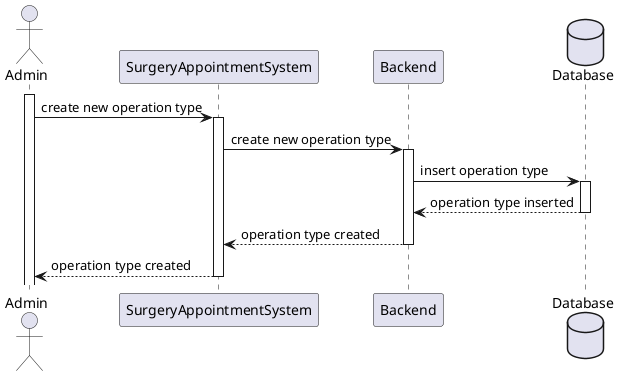 ﻿@startuml
actor Admin
participant SurgeryAppointmentSystem
participant Backend
database Database

activate Admin
Admin -> SurgeryAppointmentSystem: create new operation type
activate SurgeryAppointmentSystem

SurgeryAppointmentSystem -> Backend: create new operation type
activate Backend
Backend -> Database: insert operation type
activate Database
Database --> Backend: operation type inserted
deactivate Database

Backend --> SurgeryAppointmentSystem: operation type created
deactivate Backend

SurgeryAppointmentSystem --> Admin: operation type created

deactivate SurgeryAppointmentSystem
@enduml
